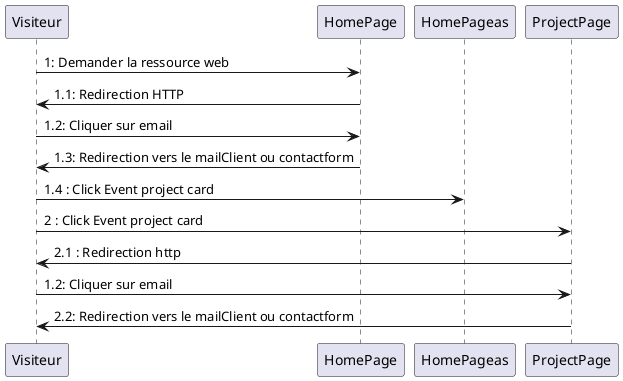 @startuml
Visiteur -> "HomePage" as HomePage : 1: Demander la ressource web
HomePage -> Visiteur : 1.1: Redirection HTTP
Visiteur -> HomePage : 1.2: Cliquer sur email
HomePage -> Visiteur : 1.3: Redirection vers le mailClient ou contactform
Visiteur -> HomePageas : 1.4 : Click Event project card
Visiteur -> "ProjectPage" as ProjectPage : 2 : Click Event project card
ProjectPage -> Visiteur : 2.1 : Redirection http
Visiteur -> ProjectPage : 1.2: Cliquer sur email
ProjectPage -> Visiteur : 2.2: Redirection vers le mailClient ou contactform
@enduml
